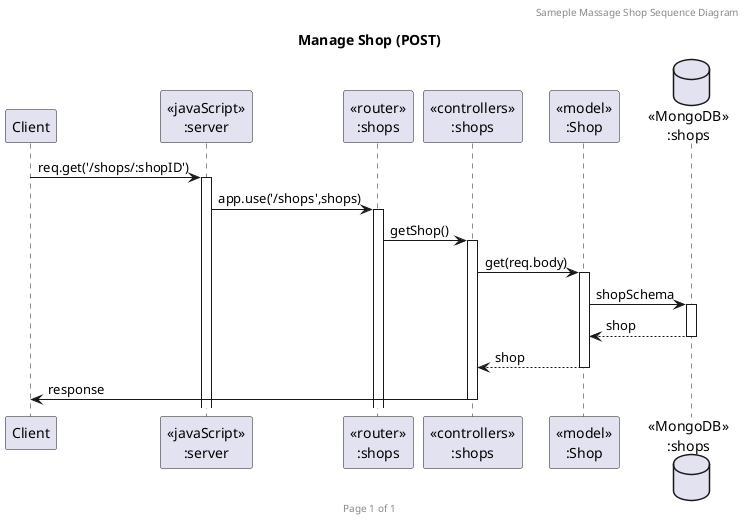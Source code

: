@startuml Manage Shop (GET)

header Sameple Massage Shop Sequence Diagram
footer Page %page% of %lastpage%
title "Manage Shop (POST)"

participant "Client" as client
participant "<<javaScript>>\n:server" as server
participant "<<router>>\n:shops" as routerShops
participant "<<controllers>>\n:shops" as controllersShops
participant "<<model>>\n:Shop" as modelShop
database "<<MongoDB>>\n:shops" as ShopsDatabase

client->server ++:req.get('/shops/:shopID')
server->routerShops ++:app.use('/shops',shops)
routerShops -> controllersShops ++:getShop()
controllersShops->modelShop ++:get(req.body)
modelShop ->ShopsDatabase ++: shopSchema
ShopsDatabase --> modelShop --: shop
controllersShops <-- modelShop --:shop
controllersShops->client --:response

@enduml
